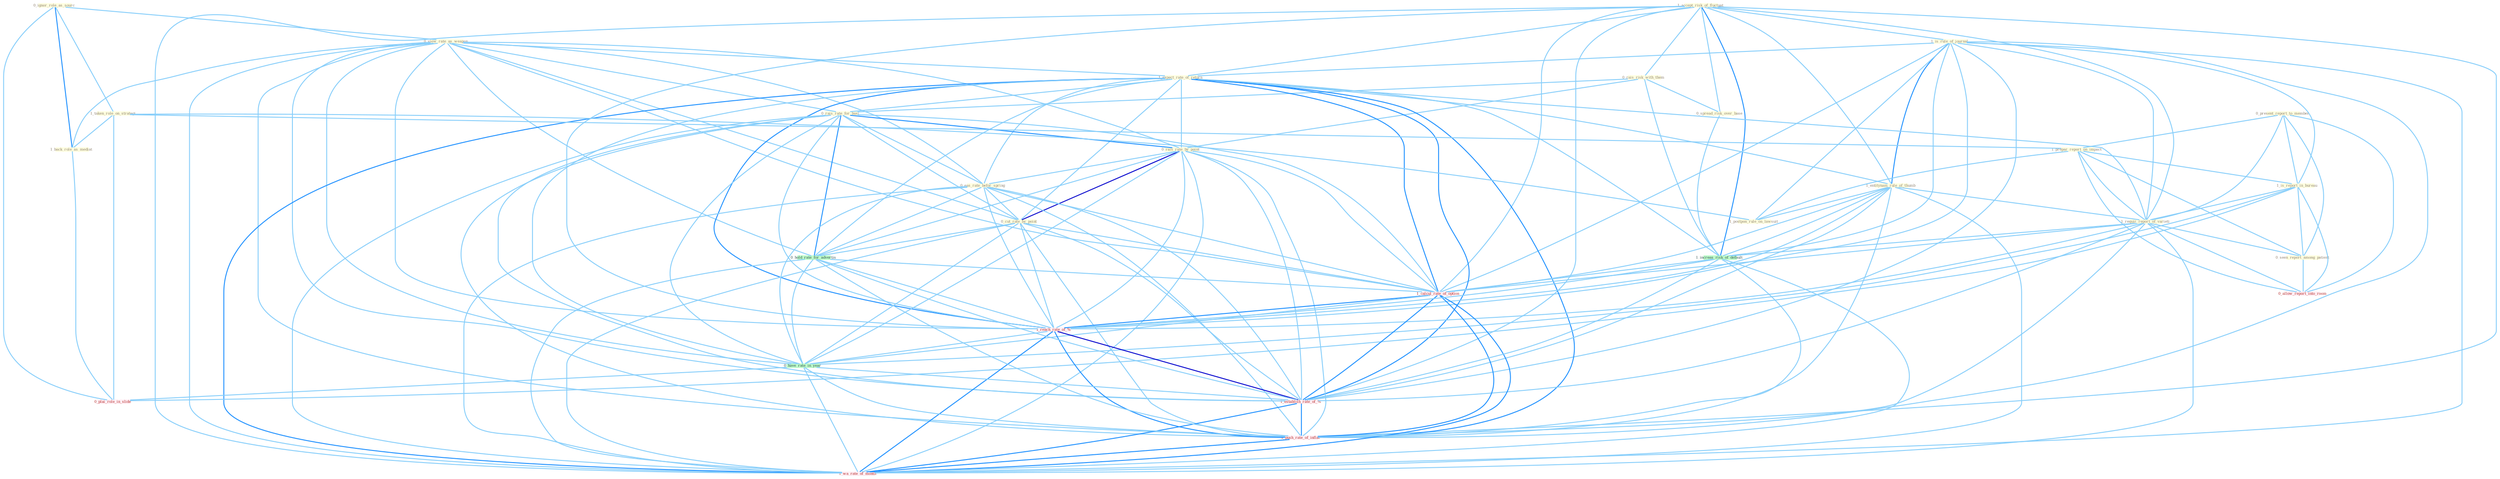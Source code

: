 Graph G{ 
    node
    [shape=polygon,style=filled,width=.5,height=.06,color="#BDFCC9",fixedsize=true,fontsize=4,
    fontcolor="#2f4f4f"];
    {node
    [color="#ffffe0", fontcolor="#8b7d6b"] "0_ignor_role_as_sourc " "1_accept_risk_of_fluctuat " "0_present_report_to_member " "1_is_rule_of_journal " "0_view_rate_as_weapon " "0_rais_risk_with_them " "1_expect_rate_of_return " "0_rais_rate_for_busi " "1_taken_role_on_strategi " "1_entitynam_rule_of_thumb " "1_prepar_report_on_impact " "0_spread_risk_over_base " "0_rais_rate_by_point " "1_is_report_in_bureau " "1_requir_report_of_varieti " "1_back_role_as_mediat " "0_eas_rate_befor_spring " "0_seen_report_among_patient " "0_cut_rate_by_point " "1_postpon_rule_on_lawsuit "}
{node [color="#fff0f5", fontcolor="#b22222"] "0_allow_report_into_room " "1_calcul_rate_of_option " "1_reach_rate_of_% " "1_establish_rate_of_% " "0_plai_role_in_slide " "1_push_rate_of_inflat " "1_wa_rate_of_month "}
edge [color="#B0E2FF"];

	"0_ignor_role_as_sourc " -- "0_view_rate_as_weapon " [w="1", color="#87cefa" ];
	"0_ignor_role_as_sourc " -- "1_taken_role_on_strategi " [w="1", color="#87cefa" ];
	"0_ignor_role_as_sourc " -- "1_back_role_as_mediat " [w="2", color="#1e90ff" , len=0.8];
	"0_ignor_role_as_sourc " -- "0_plai_role_in_slide " [w="1", color="#87cefa" ];
	"1_accept_risk_of_fluctuat " -- "1_is_rule_of_journal " [w="1", color="#87cefa" ];
	"1_accept_risk_of_fluctuat " -- "0_rais_risk_with_them " [w="1", color="#87cefa" ];
	"1_accept_risk_of_fluctuat " -- "1_expect_rate_of_return " [w="1", color="#87cefa" ];
	"1_accept_risk_of_fluctuat " -- "1_entitynam_rule_of_thumb " [w="1", color="#87cefa" ];
	"1_accept_risk_of_fluctuat " -- "0_spread_risk_over_base " [w="1", color="#87cefa" ];
	"1_accept_risk_of_fluctuat " -- "1_requir_report_of_varieti " [w="1", color="#87cefa" ];
	"1_accept_risk_of_fluctuat " -- "1_increas_risk_of_default " [w="2", color="#1e90ff" , len=0.8];
	"1_accept_risk_of_fluctuat " -- "1_calcul_rate_of_option " [w="1", color="#87cefa" ];
	"1_accept_risk_of_fluctuat " -- "1_reach_rate_of_% " [w="1", color="#87cefa" ];
	"1_accept_risk_of_fluctuat " -- "1_establish_rate_of_% " [w="1", color="#87cefa" ];
	"1_accept_risk_of_fluctuat " -- "1_push_rate_of_inflat " [w="1", color="#87cefa" ];
	"1_accept_risk_of_fluctuat " -- "1_wa_rate_of_month " [w="1", color="#87cefa" ];
	"0_present_report_to_member " -- "1_prepar_report_on_impact " [w="1", color="#87cefa" ];
	"0_present_report_to_member " -- "1_is_report_in_bureau " [w="1", color="#87cefa" ];
	"0_present_report_to_member " -- "1_requir_report_of_varieti " [w="1", color="#87cefa" ];
	"0_present_report_to_member " -- "0_seen_report_among_patient " [w="1", color="#87cefa" ];
	"0_present_report_to_member " -- "0_allow_report_into_room " [w="1", color="#87cefa" ];
	"1_is_rule_of_journal " -- "1_expect_rate_of_return " [w="1", color="#87cefa" ];
	"1_is_rule_of_journal " -- "1_entitynam_rule_of_thumb " [w="2", color="#1e90ff" , len=0.8];
	"1_is_rule_of_journal " -- "1_is_report_in_bureau " [w="1", color="#87cefa" ];
	"1_is_rule_of_journal " -- "1_requir_report_of_varieti " [w="1", color="#87cefa" ];
	"1_is_rule_of_journal " -- "1_postpon_rule_on_lawsuit " [w="1", color="#87cefa" ];
	"1_is_rule_of_journal " -- "1_increas_risk_of_default " [w="1", color="#87cefa" ];
	"1_is_rule_of_journal " -- "1_calcul_rate_of_option " [w="1", color="#87cefa" ];
	"1_is_rule_of_journal " -- "1_reach_rate_of_% " [w="1", color="#87cefa" ];
	"1_is_rule_of_journal " -- "1_establish_rate_of_% " [w="1", color="#87cefa" ];
	"1_is_rule_of_journal " -- "1_push_rate_of_inflat " [w="1", color="#87cefa" ];
	"1_is_rule_of_journal " -- "1_wa_rate_of_month " [w="1", color="#87cefa" ];
	"0_view_rate_as_weapon " -- "1_expect_rate_of_return " [w="1", color="#87cefa" ];
	"0_view_rate_as_weapon " -- "0_rais_rate_for_busi " [w="1", color="#87cefa" ];
	"0_view_rate_as_weapon " -- "0_rais_rate_by_point " [w="1", color="#87cefa" ];
	"0_view_rate_as_weapon " -- "1_back_role_as_mediat " [w="1", color="#87cefa" ];
	"0_view_rate_as_weapon " -- "0_eas_rate_befor_spring " [w="1", color="#87cefa" ];
	"0_view_rate_as_weapon " -- "0_cut_rate_by_point " [w="1", color="#87cefa" ];
	"0_view_rate_as_weapon " -- "0_hold_rate_for_advertis " [w="1", color="#87cefa" ];
	"0_view_rate_as_weapon " -- "1_calcul_rate_of_option " [w="1", color="#87cefa" ];
	"0_view_rate_as_weapon " -- "1_reach_rate_of_% " [w="1", color="#87cefa" ];
	"0_view_rate_as_weapon " -- "0_have_rate_in_year " [w="1", color="#87cefa" ];
	"0_view_rate_as_weapon " -- "1_establish_rate_of_% " [w="1", color="#87cefa" ];
	"0_view_rate_as_weapon " -- "1_push_rate_of_inflat " [w="1", color="#87cefa" ];
	"0_view_rate_as_weapon " -- "1_wa_rate_of_month " [w="1", color="#87cefa" ];
	"0_rais_risk_with_them " -- "0_rais_rate_for_busi " [w="1", color="#87cefa" ];
	"0_rais_risk_with_them " -- "0_spread_risk_over_base " [w="1", color="#87cefa" ];
	"0_rais_risk_with_them " -- "0_rais_rate_by_point " [w="1", color="#87cefa" ];
	"0_rais_risk_with_them " -- "1_increas_risk_of_default " [w="1", color="#87cefa" ];
	"1_expect_rate_of_return " -- "0_rais_rate_for_busi " [w="1", color="#87cefa" ];
	"1_expect_rate_of_return " -- "1_entitynam_rule_of_thumb " [w="1", color="#87cefa" ];
	"1_expect_rate_of_return " -- "0_rais_rate_by_point " [w="1", color="#87cefa" ];
	"1_expect_rate_of_return " -- "1_requir_report_of_varieti " [w="1", color="#87cefa" ];
	"1_expect_rate_of_return " -- "0_eas_rate_befor_spring " [w="1", color="#87cefa" ];
	"1_expect_rate_of_return " -- "0_cut_rate_by_point " [w="1", color="#87cefa" ];
	"1_expect_rate_of_return " -- "1_increas_risk_of_default " [w="1", color="#87cefa" ];
	"1_expect_rate_of_return " -- "0_hold_rate_for_advertis " [w="1", color="#87cefa" ];
	"1_expect_rate_of_return " -- "1_calcul_rate_of_option " [w="2", color="#1e90ff" , len=0.8];
	"1_expect_rate_of_return " -- "1_reach_rate_of_% " [w="2", color="#1e90ff" , len=0.8];
	"1_expect_rate_of_return " -- "0_have_rate_in_year " [w="1", color="#87cefa" ];
	"1_expect_rate_of_return " -- "1_establish_rate_of_% " [w="2", color="#1e90ff" , len=0.8];
	"1_expect_rate_of_return " -- "1_push_rate_of_inflat " [w="2", color="#1e90ff" , len=0.8];
	"1_expect_rate_of_return " -- "1_wa_rate_of_month " [w="2", color="#1e90ff" , len=0.8];
	"0_rais_rate_for_busi " -- "0_rais_rate_by_point " [w="2", color="#1e90ff" , len=0.8];
	"0_rais_rate_for_busi " -- "0_eas_rate_befor_spring " [w="1", color="#87cefa" ];
	"0_rais_rate_for_busi " -- "0_cut_rate_by_point " [w="1", color="#87cefa" ];
	"0_rais_rate_for_busi " -- "0_hold_rate_for_advertis " [w="2", color="#1e90ff" , len=0.8];
	"0_rais_rate_for_busi " -- "1_calcul_rate_of_option " [w="1", color="#87cefa" ];
	"0_rais_rate_for_busi " -- "1_reach_rate_of_% " [w="1", color="#87cefa" ];
	"0_rais_rate_for_busi " -- "0_have_rate_in_year " [w="1", color="#87cefa" ];
	"0_rais_rate_for_busi " -- "1_establish_rate_of_% " [w="1", color="#87cefa" ];
	"0_rais_rate_for_busi " -- "1_push_rate_of_inflat " [w="1", color="#87cefa" ];
	"0_rais_rate_for_busi " -- "1_wa_rate_of_month " [w="1", color="#87cefa" ];
	"1_taken_role_on_strategi " -- "1_prepar_report_on_impact " [w="1", color="#87cefa" ];
	"1_taken_role_on_strategi " -- "1_back_role_as_mediat " [w="1", color="#87cefa" ];
	"1_taken_role_on_strategi " -- "1_postpon_rule_on_lawsuit " [w="1", color="#87cefa" ];
	"1_taken_role_on_strategi " -- "0_plai_role_in_slide " [w="1", color="#87cefa" ];
	"1_entitynam_rule_of_thumb " -- "1_requir_report_of_varieti " [w="1", color="#87cefa" ];
	"1_entitynam_rule_of_thumb " -- "1_postpon_rule_on_lawsuit " [w="1", color="#87cefa" ];
	"1_entitynam_rule_of_thumb " -- "1_increas_risk_of_default " [w="1", color="#87cefa" ];
	"1_entitynam_rule_of_thumb " -- "1_calcul_rate_of_option " [w="1", color="#87cefa" ];
	"1_entitynam_rule_of_thumb " -- "1_reach_rate_of_% " [w="1", color="#87cefa" ];
	"1_entitynam_rule_of_thumb " -- "1_establish_rate_of_% " [w="1", color="#87cefa" ];
	"1_entitynam_rule_of_thumb " -- "1_push_rate_of_inflat " [w="1", color="#87cefa" ];
	"1_entitynam_rule_of_thumb " -- "1_wa_rate_of_month " [w="1", color="#87cefa" ];
	"1_prepar_report_on_impact " -- "1_is_report_in_bureau " [w="1", color="#87cefa" ];
	"1_prepar_report_on_impact " -- "1_requir_report_of_varieti " [w="1", color="#87cefa" ];
	"1_prepar_report_on_impact " -- "0_seen_report_among_patient " [w="1", color="#87cefa" ];
	"1_prepar_report_on_impact " -- "1_postpon_rule_on_lawsuit " [w="1", color="#87cefa" ];
	"1_prepar_report_on_impact " -- "0_allow_report_into_room " [w="1", color="#87cefa" ];
	"0_spread_risk_over_base " -- "1_increas_risk_of_default " [w="1", color="#87cefa" ];
	"0_rais_rate_by_point " -- "0_eas_rate_befor_spring " [w="1", color="#87cefa" ];
	"0_rais_rate_by_point " -- "0_cut_rate_by_point " [w="3", color="#0000cd" , len=0.6];
	"0_rais_rate_by_point " -- "0_hold_rate_for_advertis " [w="1", color="#87cefa" ];
	"0_rais_rate_by_point " -- "1_calcul_rate_of_option " [w="1", color="#87cefa" ];
	"0_rais_rate_by_point " -- "1_reach_rate_of_% " [w="1", color="#87cefa" ];
	"0_rais_rate_by_point " -- "0_have_rate_in_year " [w="1", color="#87cefa" ];
	"0_rais_rate_by_point " -- "1_establish_rate_of_% " [w="1", color="#87cefa" ];
	"0_rais_rate_by_point " -- "1_push_rate_of_inflat " [w="1", color="#87cefa" ];
	"0_rais_rate_by_point " -- "1_wa_rate_of_month " [w="1", color="#87cefa" ];
	"1_is_report_in_bureau " -- "1_requir_report_of_varieti " [w="1", color="#87cefa" ];
	"1_is_report_in_bureau " -- "0_seen_report_among_patient " [w="1", color="#87cefa" ];
	"1_is_report_in_bureau " -- "0_allow_report_into_room " [w="1", color="#87cefa" ];
	"1_is_report_in_bureau " -- "0_have_rate_in_year " [w="1", color="#87cefa" ];
	"1_is_report_in_bureau " -- "0_plai_role_in_slide " [w="1", color="#87cefa" ];
	"1_requir_report_of_varieti " -- "0_seen_report_among_patient " [w="1", color="#87cefa" ];
	"1_requir_report_of_varieti " -- "1_increas_risk_of_default " [w="1", color="#87cefa" ];
	"1_requir_report_of_varieti " -- "0_allow_report_into_room " [w="1", color="#87cefa" ];
	"1_requir_report_of_varieti " -- "1_calcul_rate_of_option " [w="1", color="#87cefa" ];
	"1_requir_report_of_varieti " -- "1_reach_rate_of_% " [w="1", color="#87cefa" ];
	"1_requir_report_of_varieti " -- "1_establish_rate_of_% " [w="1", color="#87cefa" ];
	"1_requir_report_of_varieti " -- "1_push_rate_of_inflat " [w="1", color="#87cefa" ];
	"1_requir_report_of_varieti " -- "1_wa_rate_of_month " [w="1", color="#87cefa" ];
	"1_back_role_as_mediat " -- "0_plai_role_in_slide " [w="1", color="#87cefa" ];
	"0_eas_rate_befor_spring " -- "0_cut_rate_by_point " [w="1", color="#87cefa" ];
	"0_eas_rate_befor_spring " -- "0_hold_rate_for_advertis " [w="1", color="#87cefa" ];
	"0_eas_rate_befor_spring " -- "1_calcul_rate_of_option " [w="1", color="#87cefa" ];
	"0_eas_rate_befor_spring " -- "1_reach_rate_of_% " [w="1", color="#87cefa" ];
	"0_eas_rate_befor_spring " -- "0_have_rate_in_year " [w="1", color="#87cefa" ];
	"0_eas_rate_befor_spring " -- "1_establish_rate_of_% " [w="1", color="#87cefa" ];
	"0_eas_rate_befor_spring " -- "1_push_rate_of_inflat " [w="1", color="#87cefa" ];
	"0_eas_rate_befor_spring " -- "1_wa_rate_of_month " [w="1", color="#87cefa" ];
	"0_seen_report_among_patient " -- "0_allow_report_into_room " [w="1", color="#87cefa" ];
	"0_cut_rate_by_point " -- "0_hold_rate_for_advertis " [w="1", color="#87cefa" ];
	"0_cut_rate_by_point " -- "1_calcul_rate_of_option " [w="1", color="#87cefa" ];
	"0_cut_rate_by_point " -- "1_reach_rate_of_% " [w="1", color="#87cefa" ];
	"0_cut_rate_by_point " -- "0_have_rate_in_year " [w="1", color="#87cefa" ];
	"0_cut_rate_by_point " -- "1_establish_rate_of_% " [w="1", color="#87cefa" ];
	"0_cut_rate_by_point " -- "1_push_rate_of_inflat " [w="1", color="#87cefa" ];
	"0_cut_rate_by_point " -- "1_wa_rate_of_month " [w="1", color="#87cefa" ];
	"1_increas_risk_of_default " -- "1_calcul_rate_of_option " [w="1", color="#87cefa" ];
	"1_increas_risk_of_default " -- "1_reach_rate_of_% " [w="1", color="#87cefa" ];
	"1_increas_risk_of_default " -- "1_establish_rate_of_% " [w="1", color="#87cefa" ];
	"1_increas_risk_of_default " -- "1_push_rate_of_inflat " [w="1", color="#87cefa" ];
	"1_increas_risk_of_default " -- "1_wa_rate_of_month " [w="1", color="#87cefa" ];
	"0_hold_rate_for_advertis " -- "1_calcul_rate_of_option " [w="1", color="#87cefa" ];
	"0_hold_rate_for_advertis " -- "1_reach_rate_of_% " [w="1", color="#87cefa" ];
	"0_hold_rate_for_advertis " -- "0_have_rate_in_year " [w="1", color="#87cefa" ];
	"0_hold_rate_for_advertis " -- "1_establish_rate_of_% " [w="1", color="#87cefa" ];
	"0_hold_rate_for_advertis " -- "1_push_rate_of_inflat " [w="1", color="#87cefa" ];
	"0_hold_rate_for_advertis " -- "1_wa_rate_of_month " [w="1", color="#87cefa" ];
	"1_calcul_rate_of_option " -- "1_reach_rate_of_% " [w="2", color="#1e90ff" , len=0.8];
	"1_calcul_rate_of_option " -- "0_have_rate_in_year " [w="1", color="#87cefa" ];
	"1_calcul_rate_of_option " -- "1_establish_rate_of_% " [w="2", color="#1e90ff" , len=0.8];
	"1_calcul_rate_of_option " -- "1_push_rate_of_inflat " [w="2", color="#1e90ff" , len=0.8];
	"1_calcul_rate_of_option " -- "1_wa_rate_of_month " [w="2", color="#1e90ff" , len=0.8];
	"1_reach_rate_of_% " -- "0_have_rate_in_year " [w="1", color="#87cefa" ];
	"1_reach_rate_of_% " -- "1_establish_rate_of_% " [w="3", color="#0000cd" , len=0.6];
	"1_reach_rate_of_% " -- "1_push_rate_of_inflat " [w="2", color="#1e90ff" , len=0.8];
	"1_reach_rate_of_% " -- "1_wa_rate_of_month " [w="2", color="#1e90ff" , len=0.8];
	"0_have_rate_in_year " -- "1_establish_rate_of_% " [w="1", color="#87cefa" ];
	"0_have_rate_in_year " -- "0_plai_role_in_slide " [w="1", color="#87cefa" ];
	"0_have_rate_in_year " -- "1_push_rate_of_inflat " [w="1", color="#87cefa" ];
	"0_have_rate_in_year " -- "1_wa_rate_of_month " [w="1", color="#87cefa" ];
	"1_establish_rate_of_% " -- "1_push_rate_of_inflat " [w="2", color="#1e90ff" , len=0.8];
	"1_establish_rate_of_% " -- "1_wa_rate_of_month " [w="2", color="#1e90ff" , len=0.8];
	"1_push_rate_of_inflat " -- "1_wa_rate_of_month " [w="2", color="#1e90ff" , len=0.8];
}